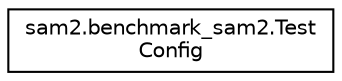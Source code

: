 digraph "Graphical Class Hierarchy"
{
 // LATEX_PDF_SIZE
  edge [fontname="Helvetica",fontsize="10",labelfontname="Helvetica",labelfontsize="10"];
  node [fontname="Helvetica",fontsize="10",shape=record];
  rankdir="LR";
  Node0 [label="sam2.benchmark_sam2.Test\lConfig",height=0.2,width=0.4,color="black", fillcolor="white", style="filled",URL="$classsam2_1_1benchmark__sam2_1_1TestConfig.html",tooltip=" "];
}
